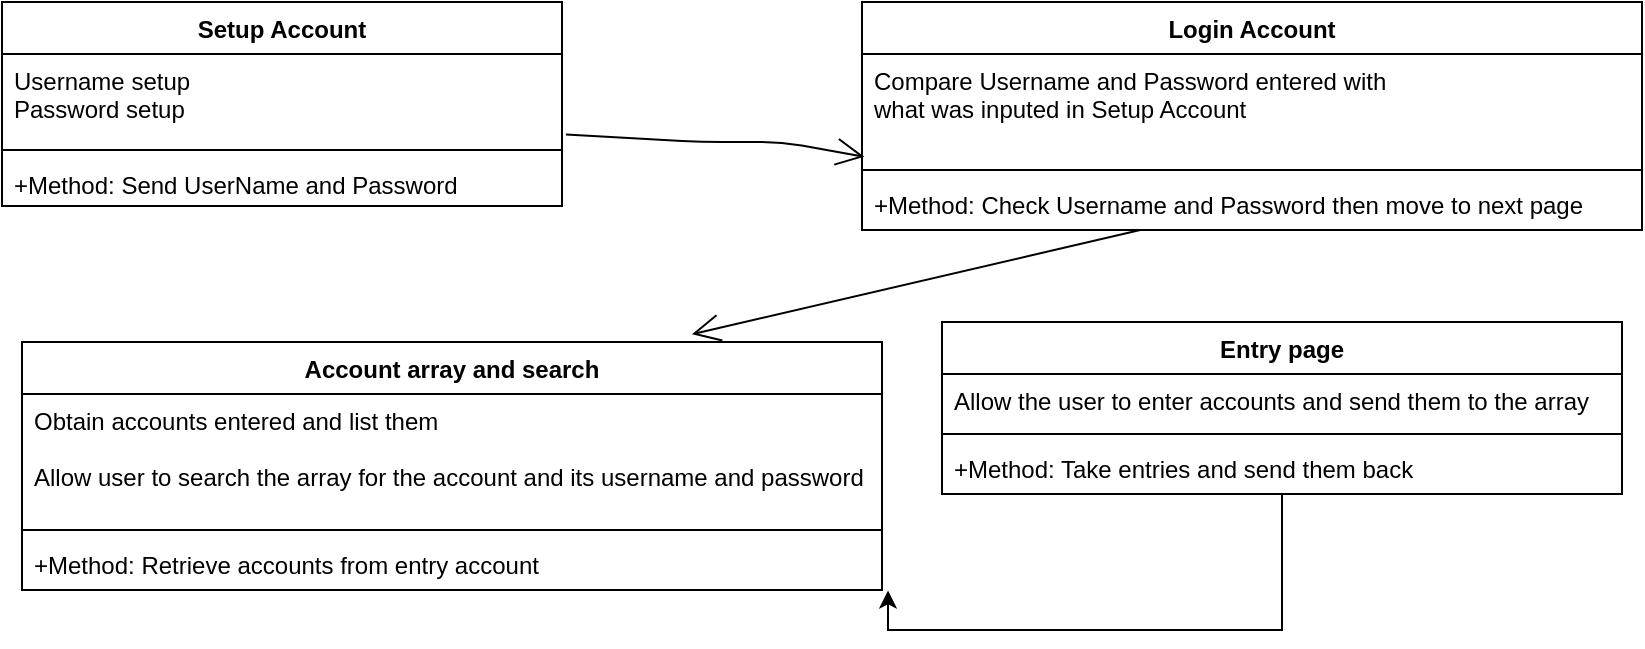 <mxfile version="13.9.9" type="device"><diagram id="Ub-WDrV_uBoOYKCnC2C8" name="Page-1"><mxGraphModel dx="1038" dy="579" grid="1" gridSize="10" guides="1" tooltips="1" connect="1" arrows="1" fold="1" page="1" pageScale="1" pageWidth="850" pageHeight="1100" math="0" shadow="0"><root><mxCell id="0"/><mxCell id="1" parent="0"/><mxCell id="UefN8mmlfiYWaUhIwLwK-1" value="Setup Account" style="swimlane;fontStyle=1;align=center;verticalAlign=top;childLayout=stackLayout;horizontal=1;startSize=26;horizontalStack=0;resizeParent=1;resizeParentMax=0;resizeLast=0;collapsible=1;marginBottom=0;" vertex="1" parent="1"><mxGeometry x="10" y="90" width="280" height="102" as="geometry"/></mxCell><mxCell id="UefN8mmlfiYWaUhIwLwK-2" value="Username setup&#10;Password setup" style="text;strokeColor=none;fillColor=none;align=left;verticalAlign=top;spacingLeft=4;spacingRight=4;overflow=hidden;rotatable=0;points=[[0,0.5],[1,0.5]];portConstraint=eastwest;" vertex="1" parent="UefN8mmlfiYWaUhIwLwK-1"><mxGeometry y="26" width="280" height="44" as="geometry"/></mxCell><mxCell id="UefN8mmlfiYWaUhIwLwK-3" value="" style="line;strokeWidth=1;fillColor=none;align=left;verticalAlign=middle;spacingTop=-1;spacingLeft=3;spacingRight=3;rotatable=0;labelPosition=right;points=[];portConstraint=eastwest;" vertex="1" parent="UefN8mmlfiYWaUhIwLwK-1"><mxGeometry y="70" width="280" height="8" as="geometry"/></mxCell><mxCell id="UefN8mmlfiYWaUhIwLwK-4" value="+Method: Send UserName and Password" style="text;strokeColor=none;fillColor=none;align=left;verticalAlign=top;spacingLeft=4;spacingRight=4;overflow=hidden;rotatable=0;points=[[0,0.5],[1,0.5]];portConstraint=eastwest;" vertex="1" parent="UefN8mmlfiYWaUhIwLwK-1"><mxGeometry y="78" width="280" height="24" as="geometry"/></mxCell><mxCell id="UefN8mmlfiYWaUhIwLwK-5" value="Login Account" style="swimlane;fontStyle=1;align=center;verticalAlign=top;childLayout=stackLayout;horizontal=1;startSize=26;horizontalStack=0;resizeParent=1;resizeParentMax=0;resizeLast=0;collapsible=1;marginBottom=0;" vertex="1" parent="1"><mxGeometry x="440" y="90" width="390" height="114" as="geometry"/></mxCell><mxCell id="UefN8mmlfiYWaUhIwLwK-6" value="Compare Username and Password entered with &#10;what was inputed in Setup Account" style="text;strokeColor=none;fillColor=none;align=left;verticalAlign=top;spacingLeft=4;spacingRight=4;overflow=hidden;rotatable=0;points=[[0,0.5],[1,0.5]];portConstraint=eastwest;" vertex="1" parent="UefN8mmlfiYWaUhIwLwK-5"><mxGeometry y="26" width="390" height="54" as="geometry"/></mxCell><mxCell id="UefN8mmlfiYWaUhIwLwK-7" value="" style="line;strokeWidth=1;fillColor=none;align=left;verticalAlign=middle;spacingTop=-1;spacingLeft=3;spacingRight=3;rotatable=0;labelPosition=right;points=[];portConstraint=eastwest;" vertex="1" parent="UefN8mmlfiYWaUhIwLwK-5"><mxGeometry y="80" width="390" height="8" as="geometry"/></mxCell><mxCell id="UefN8mmlfiYWaUhIwLwK-8" value="+Method: Check Username and Password then move to next page" style="text;strokeColor=none;fillColor=none;align=left;verticalAlign=top;spacingLeft=4;spacingRight=4;overflow=hidden;rotatable=0;points=[[0,0.5],[1,0.5]];portConstraint=eastwest;" vertex="1" parent="UefN8mmlfiYWaUhIwLwK-5"><mxGeometry y="88" width="390" height="26" as="geometry"/></mxCell><mxCell id="UefN8mmlfiYWaUhIwLwK-9" value="" style="endArrow=open;endFill=1;endSize=12;html=1;exitX=1.007;exitY=0.914;exitDx=0;exitDy=0;exitPerimeter=0;entryX=0.003;entryY=0.952;entryDx=0;entryDy=0;entryPerimeter=0;" edge="1" parent="1" source="UefN8mmlfiYWaUhIwLwK-2" target="UefN8mmlfiYWaUhIwLwK-6"><mxGeometry width="160" relative="1" as="geometry"><mxPoint x="340" y="300" as="sourcePoint"/><mxPoint x="500" y="300" as="targetPoint"/><Array as="points"><mxPoint x="360" y="160"/><mxPoint x="400" y="160"/></Array></mxGeometry></mxCell><mxCell id="UefN8mmlfiYWaUhIwLwK-22" value="Account array and search" style="swimlane;fontStyle=1;align=center;verticalAlign=top;childLayout=stackLayout;horizontal=1;startSize=26;horizontalStack=0;resizeParent=1;resizeParentMax=0;resizeLast=0;collapsible=1;marginBottom=0;" vertex="1" parent="1"><mxGeometry x="20" y="260" width="430" height="124" as="geometry"/></mxCell><mxCell id="UefN8mmlfiYWaUhIwLwK-23" value="Obtain accounts entered and list them&#10;&#10;Allow user to search the array for the account and its username and password" style="text;strokeColor=none;fillColor=none;align=left;verticalAlign=top;spacingLeft=4;spacingRight=4;overflow=hidden;rotatable=0;points=[[0,0.5],[1,0.5]];portConstraint=eastwest;" vertex="1" parent="UefN8mmlfiYWaUhIwLwK-22"><mxGeometry y="26" width="430" height="64" as="geometry"/></mxCell><mxCell id="UefN8mmlfiYWaUhIwLwK-24" value="" style="line;strokeWidth=1;fillColor=none;align=left;verticalAlign=middle;spacingTop=-1;spacingLeft=3;spacingRight=3;rotatable=0;labelPosition=right;points=[];portConstraint=eastwest;" vertex="1" parent="UefN8mmlfiYWaUhIwLwK-22"><mxGeometry y="90" width="430" height="8" as="geometry"/></mxCell><mxCell id="UefN8mmlfiYWaUhIwLwK-25" value="+Method: Retrieve accounts from entry account&#10;" style="text;strokeColor=none;fillColor=none;align=left;verticalAlign=top;spacingLeft=4;spacingRight=4;overflow=hidden;rotatable=0;points=[[0,0.5],[1,0.5]];portConstraint=eastwest;" vertex="1" parent="UefN8mmlfiYWaUhIwLwK-22"><mxGeometry y="98" width="430" height="26" as="geometry"/></mxCell><mxCell id="UefN8mmlfiYWaUhIwLwK-26" value="" style="endArrow=open;endFill=1;endSize=12;html=1;entryX=0.779;entryY=-0.031;entryDx=0;entryDy=0;entryPerimeter=0;" edge="1" parent="1" source="UefN8mmlfiYWaUhIwLwK-8" target="UefN8mmlfiYWaUhIwLwK-22"><mxGeometry width="160" relative="1" as="geometry"><mxPoint x="340" y="300" as="sourcePoint"/><mxPoint x="500" y="300" as="targetPoint"/></mxGeometry></mxCell><mxCell id="UefN8mmlfiYWaUhIwLwK-31" style="edgeStyle=orthogonalEdgeStyle;rounded=0;orthogonalLoop=1;jettySize=auto;html=1;entryX=1.007;entryY=1.008;entryDx=0;entryDy=0;entryPerimeter=0;" edge="1" parent="1" source="UefN8mmlfiYWaUhIwLwK-27" target="UefN8mmlfiYWaUhIwLwK-25"><mxGeometry relative="1" as="geometry"><mxPoint x="650" y="370" as="targetPoint"/></mxGeometry></mxCell><mxCell id="UefN8mmlfiYWaUhIwLwK-27" value="Entry page" style="swimlane;fontStyle=1;align=center;verticalAlign=top;childLayout=stackLayout;horizontal=1;startSize=26;horizontalStack=0;resizeParent=1;resizeParentMax=0;resizeLast=0;collapsible=1;marginBottom=0;" vertex="1" parent="1"><mxGeometry x="480" y="250" width="340" height="86" as="geometry"/></mxCell><mxCell id="UefN8mmlfiYWaUhIwLwK-28" value="Allow the user to enter accounts and send them to the array" style="text;strokeColor=none;fillColor=none;align=left;verticalAlign=top;spacingLeft=4;spacingRight=4;overflow=hidden;rotatable=0;points=[[0,0.5],[1,0.5]];portConstraint=eastwest;" vertex="1" parent="UefN8mmlfiYWaUhIwLwK-27"><mxGeometry y="26" width="340" height="26" as="geometry"/></mxCell><mxCell id="UefN8mmlfiYWaUhIwLwK-29" value="" style="line;strokeWidth=1;fillColor=none;align=left;verticalAlign=middle;spacingTop=-1;spacingLeft=3;spacingRight=3;rotatable=0;labelPosition=right;points=[];portConstraint=eastwest;" vertex="1" parent="UefN8mmlfiYWaUhIwLwK-27"><mxGeometry y="52" width="340" height="8" as="geometry"/></mxCell><mxCell id="UefN8mmlfiYWaUhIwLwK-30" value="+Method: Take entries and send them back" style="text;strokeColor=none;fillColor=none;align=left;verticalAlign=top;spacingLeft=4;spacingRight=4;overflow=hidden;rotatable=0;points=[[0,0.5],[1,0.5]];portConstraint=eastwest;" vertex="1" parent="UefN8mmlfiYWaUhIwLwK-27"><mxGeometry y="60" width="340" height="26" as="geometry"/></mxCell></root></mxGraphModel></diagram></mxfile>